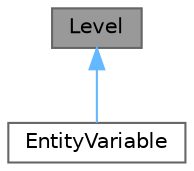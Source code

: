 digraph "Level"
{
 // LATEX_PDF_SIZE
  bgcolor="transparent";
  edge [fontname=Helvetica,fontsize=10,labelfontname=Helvetica,labelfontsize=10];
  node [fontname=Helvetica,fontsize=10,shape=box,height=0.2,width=0.4];
  Node1 [id="Node000001",label="Level",height=0.2,width=0.4,color="gray40", fillcolor="grey60", style="filled", fontcolor="black",tooltip="Class for set item representing formula sets."];
  Node1 -> Node2 [id="edge1_Node000001_Node000002",dir="back",color="steelblue1",style="solid",tooltip=" "];
  Node2 [id="Node000002",label="EntityVariable",height=0.2,width=0.4,color="gray40", fillcolor="white", style="filled",URL="$classEntityVariable.html",tooltip="Class representing a variable entity within a logical formula."];
}
